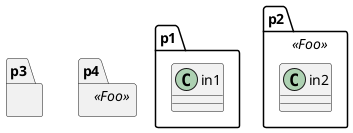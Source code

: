 {
  "sha1": "i5liyyyqadg1huie4vwlej2lu0kb4d2",
  "insertion": {
    "when": "2024-06-03T18:59:30.338Z",
    "user": "plantuml@gmail.com"
  }
}
@startuml
package p1 {
  class in1
}
package p2 <<Foo>> {
  class in2
}
package p3 {
}
package p4 <<Foo>> {
}
@enduml
